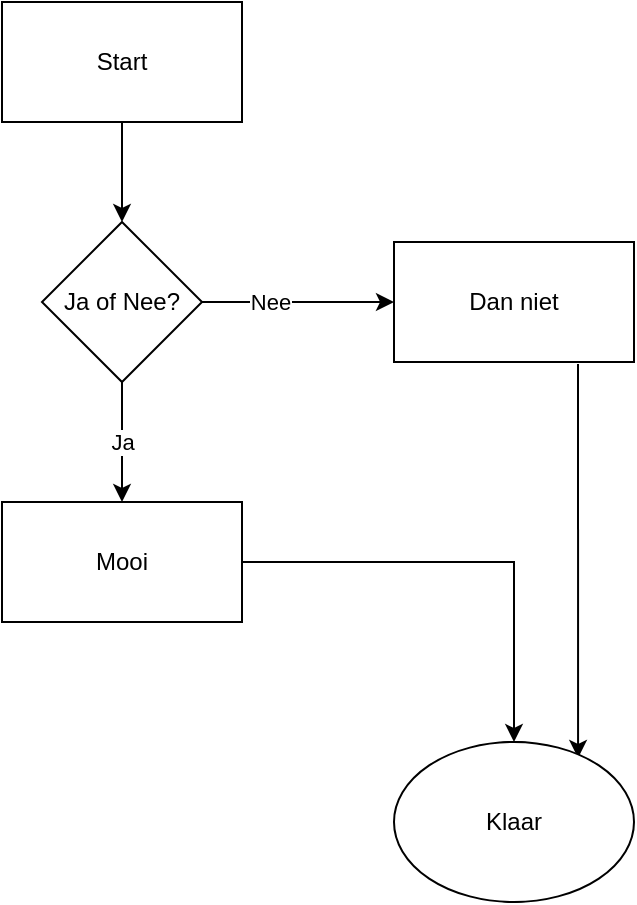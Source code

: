 <mxfile version="13.6.5" type="github"><diagram id="j-28gugaEMnHlQVV4Vhk" name="Page-1"><mxGraphModel dx="702" dy="1606" grid="1" gridSize="10" guides="1" tooltips="1" connect="1" arrows="1" fold="1" page="1" pageScale="1" pageWidth="827" pageHeight="1169" math="0" shadow="0"><root><mxCell id="0"/><mxCell id="1" parent="0"/><mxCell id="AKg6r5NlEmbI5AKGib0v-9" value="" style="edgeStyle=orthogonalEdgeStyle;rounded=0;orthogonalLoop=1;jettySize=auto;html=1;" edge="1" parent="1" source="AKg6r5NlEmbI5AKGib0v-1" target="AKg6r5NlEmbI5AKGib0v-2"><mxGeometry relative="1" as="geometry"/></mxCell><object label="Start" Start="Start" id="AKg6r5NlEmbI5AKGib0v-1"><mxCell style="rounded=0;whiteSpace=wrap;html=1;" vertex="1" parent="1"><mxGeometry x="354" y="50" width="120" height="60" as="geometry"/></mxCell></object><mxCell id="AKg6r5NlEmbI5AKGib0v-6" value="" style="edgeStyle=orthogonalEdgeStyle;rounded=0;orthogonalLoop=1;jettySize=auto;html=1;" edge="1" parent="1" source="AKg6r5NlEmbI5AKGib0v-2" target="AKg6r5NlEmbI5AKGib0v-4"><mxGeometry relative="1" as="geometry"/></mxCell><mxCell id="AKg6r5NlEmbI5AKGib0v-7" value="Nee" style="edgeLabel;html=1;align=center;verticalAlign=middle;resizable=0;points=[];" vertex="1" connectable="0" parent="AKg6r5NlEmbI5AKGib0v-6"><mxGeometry x="-0.292" relative="1" as="geometry"><mxPoint as="offset"/></mxGeometry></mxCell><mxCell id="AKg6r5NlEmbI5AKGib0v-8" value="Ja" style="edgeStyle=orthogonalEdgeStyle;rounded=0;orthogonalLoop=1;jettySize=auto;html=1;" edge="1" parent="1" source="AKg6r5NlEmbI5AKGib0v-2" target="AKg6r5NlEmbI5AKGib0v-3"><mxGeometry relative="1" as="geometry"><Array as="points"><mxPoint x="414" y="270"/><mxPoint x="414" y="270"/></Array></mxGeometry></mxCell><mxCell id="AKg6r5NlEmbI5AKGib0v-2" value="Ja of Nee?" style="rhombus;whiteSpace=wrap;html=1;" vertex="1" parent="1"><mxGeometry x="374" y="160" width="80" height="80" as="geometry"/></mxCell><mxCell id="AKg6r5NlEmbI5AKGib0v-12" value="" style="edgeStyle=orthogonalEdgeStyle;rounded=0;orthogonalLoop=1;jettySize=auto;html=1;" edge="1" parent="1" source="AKg6r5NlEmbI5AKGib0v-3" target="AKg6r5NlEmbI5AKGib0v-11"><mxGeometry relative="1" as="geometry"/></mxCell><mxCell id="AKg6r5NlEmbI5AKGib0v-3" value="Mooi" style="rounded=0;whiteSpace=wrap;html=1;" vertex="1" parent="1"><mxGeometry x="354" y="300" width="120" height="60" as="geometry"/></mxCell><mxCell id="AKg6r5NlEmbI5AKGib0v-4" value="Dan niet" style="rounded=0;whiteSpace=wrap;html=1;" vertex="1" parent="1"><mxGeometry x="550" y="170" width="120" height="60" as="geometry"/></mxCell><mxCell id="AKg6r5NlEmbI5AKGib0v-5" value="" style="endArrow=classic;html=1;entryX=0.767;entryY=0.1;entryDx=0;entryDy=0;entryPerimeter=0;" edge="1" parent="1" target="AKg6r5NlEmbI5AKGib0v-11"><mxGeometry width="50" height="50" relative="1" as="geometry"><mxPoint x="642" y="231" as="sourcePoint"/><mxPoint x="650" y="240" as="targetPoint"/></mxGeometry></mxCell><mxCell id="AKg6r5NlEmbI5AKGib0v-10" value="" style="ellipse;whiteSpace=wrap;html=1;aspect=fixed;" vertex="1" parent="1"><mxGeometry x="570" y="420" width="80" height="80" as="geometry"/></mxCell><mxCell id="AKg6r5NlEmbI5AKGib0v-11" value="Klaar" style="ellipse;whiteSpace=wrap;html=1;rounded=0;" vertex="1" parent="1"><mxGeometry x="550" y="420" width="120" height="80" as="geometry"/></mxCell></root></mxGraphModel></diagram></mxfile>